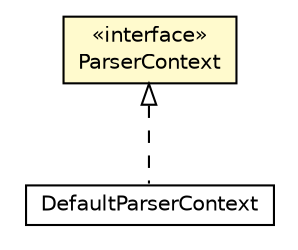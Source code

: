 #!/usr/local/bin/dot
#
# Class diagram 
# Generated by UMLGraph version R5_6-24-gf6e263 (http://www.umlgraph.org/)
#

digraph G {
	edge [fontname="Helvetica",fontsize=10,labelfontname="Helvetica",labelfontsize=10];
	node [fontname="Helvetica",fontsize=10,shape=plaintext];
	nodesep=0.25;
	ranksep=0.5;
	// net.trajano.jetng.ParserContext
	c462 [label=<<table title="net.trajano.jetng.ParserContext" border="0" cellborder="1" cellspacing="0" cellpadding="2" port="p" bgcolor="lemonChiffon" href="./ParserContext.html">
		<tr><td><table border="0" cellspacing="0" cellpadding="1">
<tr><td align="center" balign="center"> &#171;interface&#187; </td></tr>
<tr><td align="center" balign="center"> ParserContext </td></tr>
		</table></td></tr>
		</table>>, URL="./ParserContext.html", fontname="Helvetica", fontcolor="black", fontsize=10.0];
	// net.trajano.jetng.internal.DefaultParserContext
	c464 [label=<<table title="net.trajano.jetng.internal.DefaultParserContext" border="0" cellborder="1" cellspacing="0" cellpadding="2" port="p" href="./internal/DefaultParserContext.html">
		<tr><td><table border="0" cellspacing="0" cellpadding="1">
<tr><td align="center" balign="center"> DefaultParserContext </td></tr>
		</table></td></tr>
		</table>>, URL="./internal/DefaultParserContext.html", fontname="Helvetica", fontcolor="black", fontsize=10.0];
	//net.trajano.jetng.internal.DefaultParserContext implements net.trajano.jetng.ParserContext
	c462:p -> c464:p [dir=back,arrowtail=empty,style=dashed];
}

